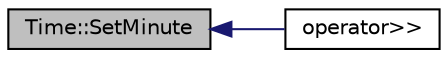 digraph "Time::SetMinute"
{
  edge [fontname="Helvetica",fontsize="10",labelfontname="Helvetica",labelfontsize="10"];
  node [fontname="Helvetica",fontsize="10",shape=record];
  rankdir="LR";
  Node12 [label="Time::SetMinute",height=0.2,width=0.4,color="black", fillcolor="grey75", style="filled", fontcolor="black"];
  Node12 -> Node13 [dir="back",color="midnightblue",fontsize="10",style="solid",fontname="Helvetica"];
  Node13 [label="operator\>\>",height=0.2,width=0.4,color="black", fillcolor="white", style="filled",URL="$_time_8h.html#ae3c727729b452ab2df5f921bf9cc5c6c"];
}
